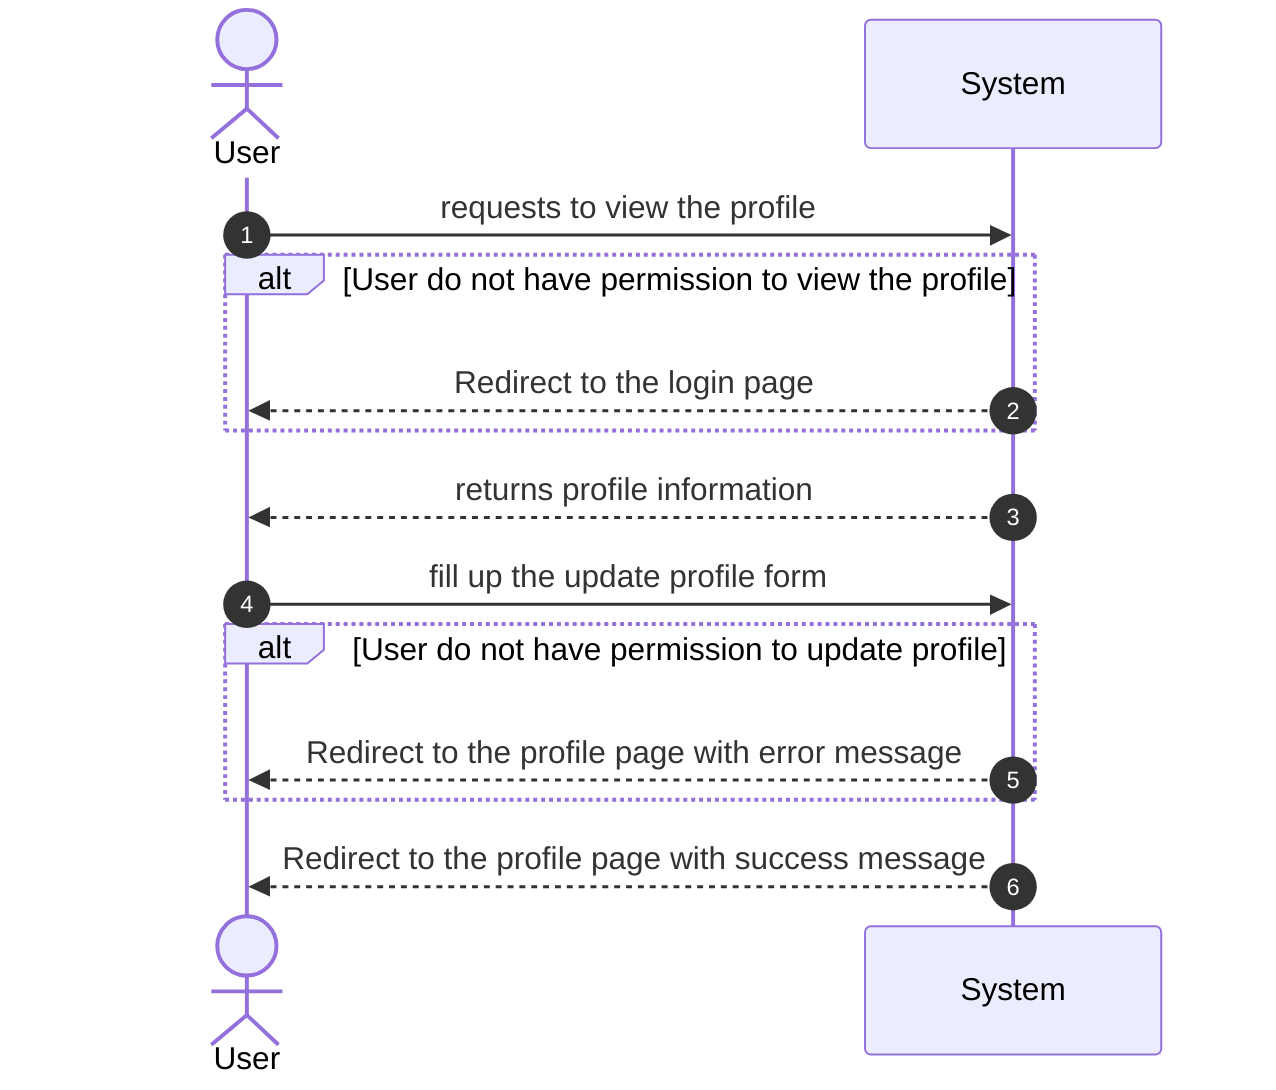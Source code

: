 sequenceDiagram
    autonumber
    actor U as User
    participant S as System

    U->>S: requests to view the profile 
    alt User do not have permission to view the profile
    S-->>U: Redirect to the login page
    end
    S-->>U: returns profile information

    U->>S: fill up the update profile form
    
    alt User do not have permission to update profile
    S-->>U: Redirect to the profile page with error message
    end

    S-->>U: Redirect to the profile page with success message